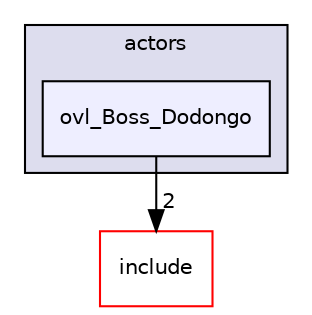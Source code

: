 digraph "src/overlays/actors/ovl_Boss_Dodongo" {
  compound=true
  node [ fontsize="10", fontname="Helvetica"];
  edge [ labelfontsize="10", labelfontname="Helvetica"];
  subgraph clusterdir_e93473484be31ce7bcb356bd643a22f8 {
    graph [ bgcolor="#ddddee", pencolor="black", label="actors" fontname="Helvetica", fontsize="10", URL="dir_e93473484be31ce7bcb356bd643a22f8.html"]
  dir_b1d02d47c23f8334e3ef0413b25369bc [shape=box, label="ovl_Boss_Dodongo", style="filled", fillcolor="#eeeeff", pencolor="black", URL="dir_b1d02d47c23f8334e3ef0413b25369bc.html"];
  }
  dir_d44c64559bbebec7f509842c48db8b23 [shape=box label="include" fillcolor="white" style="filled" color="red" URL="dir_d44c64559bbebec7f509842c48db8b23.html"];
  dir_b1d02d47c23f8334e3ef0413b25369bc->dir_d44c64559bbebec7f509842c48db8b23 [headlabel="2", labeldistance=1.5 headhref="dir_000139_000000.html"];
}
